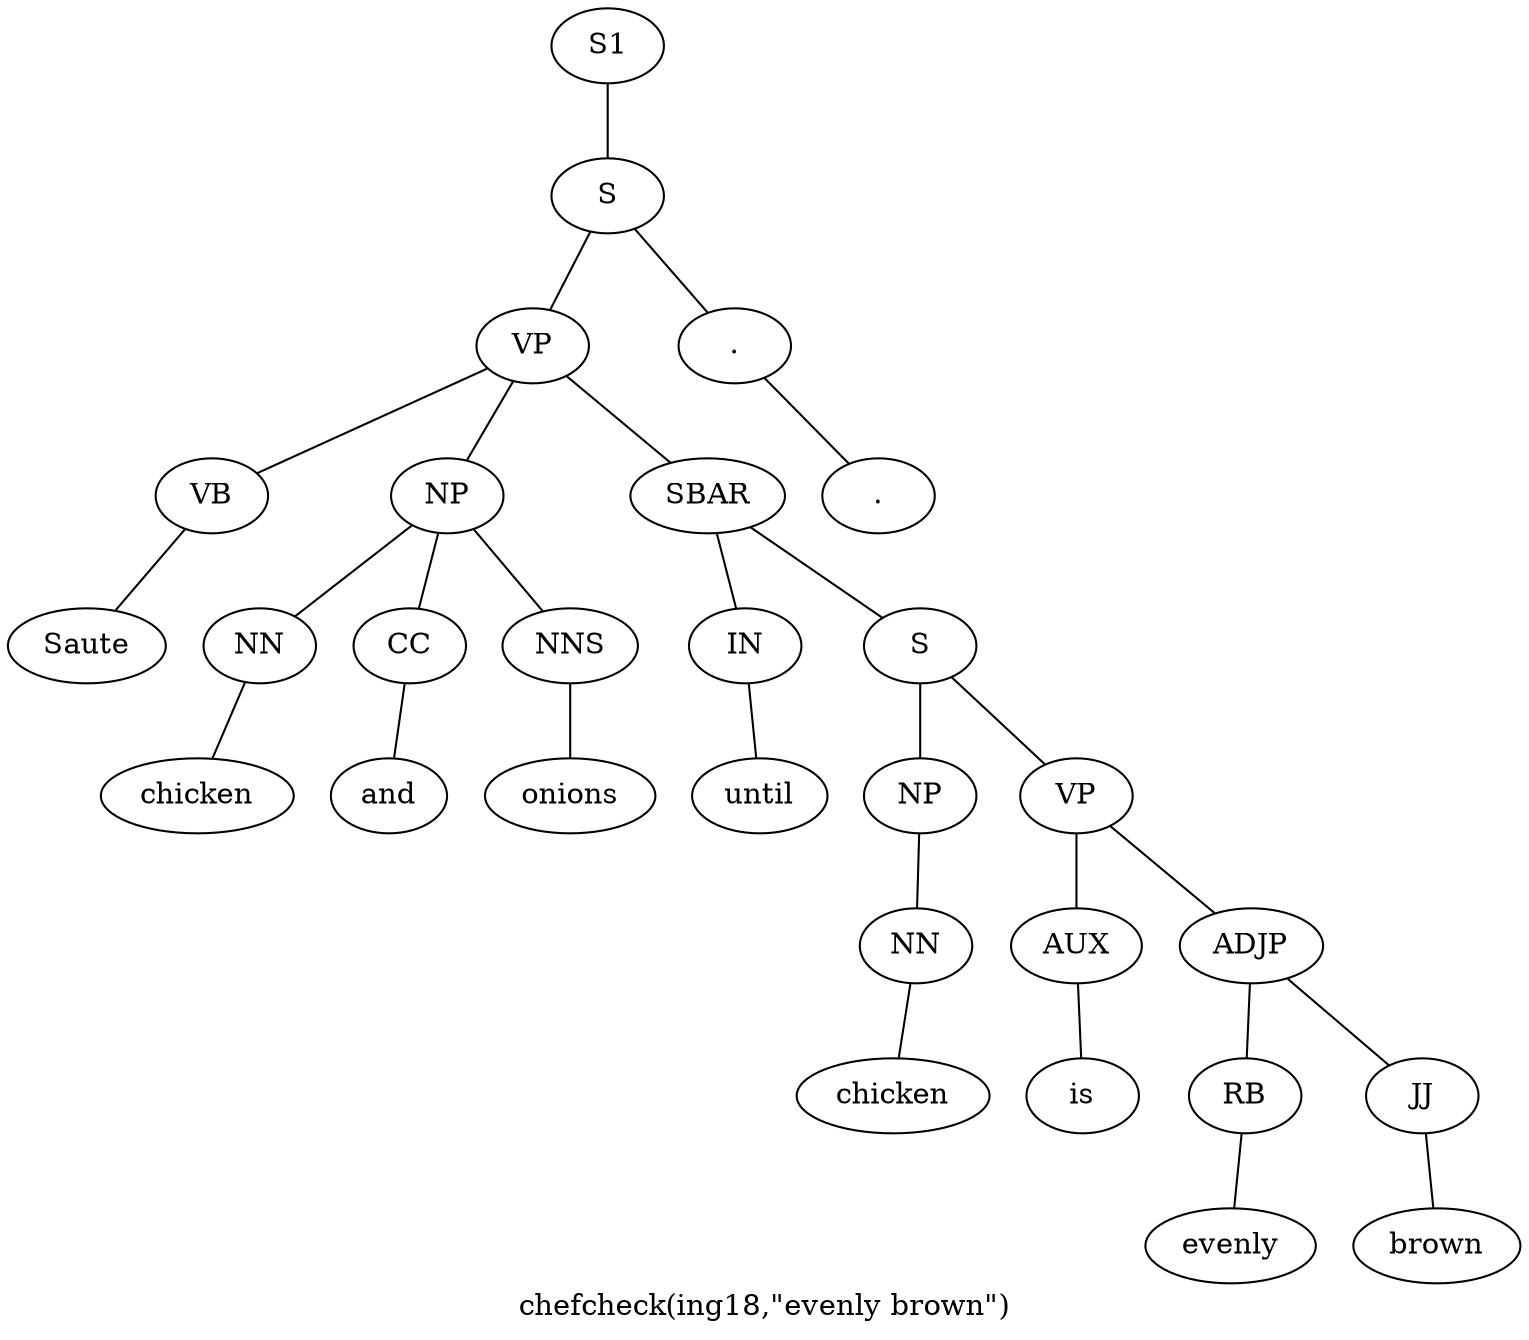 graph SyntaxGraph {
	label = "chefcheck(ing18,\"evenly brown\")";
	Node0 [label="S1"];
	Node1 [label="S"];
	Node2 [label="VP"];
	Node3 [label="VB"];
	Node4 [label="Saute"];
	Node5 [label="NP"];
	Node6 [label="NN"];
	Node7 [label="chicken"];
	Node8 [label="CC"];
	Node9 [label="and"];
	Node10 [label="NNS"];
	Node11 [label="onions"];
	Node12 [label="SBAR"];
	Node13 [label="IN"];
	Node14 [label="until"];
	Node15 [label="S"];
	Node16 [label="NP"];
	Node17 [label="NN"];
	Node18 [label="chicken"];
	Node19 [label="VP"];
	Node20 [label="AUX"];
	Node21 [label="is"];
	Node22 [label="ADJP"];
	Node23 [label="RB"];
	Node24 [label="evenly"];
	Node25 [label="JJ"];
	Node26 [label="brown"];
	Node27 [label="."];
	Node28 [label="."];

	Node0 -- Node1;
	Node1 -- Node2;
	Node1 -- Node27;
	Node2 -- Node3;
	Node2 -- Node5;
	Node2 -- Node12;
	Node3 -- Node4;
	Node5 -- Node6;
	Node5 -- Node8;
	Node5 -- Node10;
	Node6 -- Node7;
	Node8 -- Node9;
	Node10 -- Node11;
	Node12 -- Node13;
	Node12 -- Node15;
	Node13 -- Node14;
	Node15 -- Node16;
	Node15 -- Node19;
	Node16 -- Node17;
	Node17 -- Node18;
	Node19 -- Node20;
	Node19 -- Node22;
	Node20 -- Node21;
	Node22 -- Node23;
	Node22 -- Node25;
	Node23 -- Node24;
	Node25 -- Node26;
	Node27 -- Node28;
}